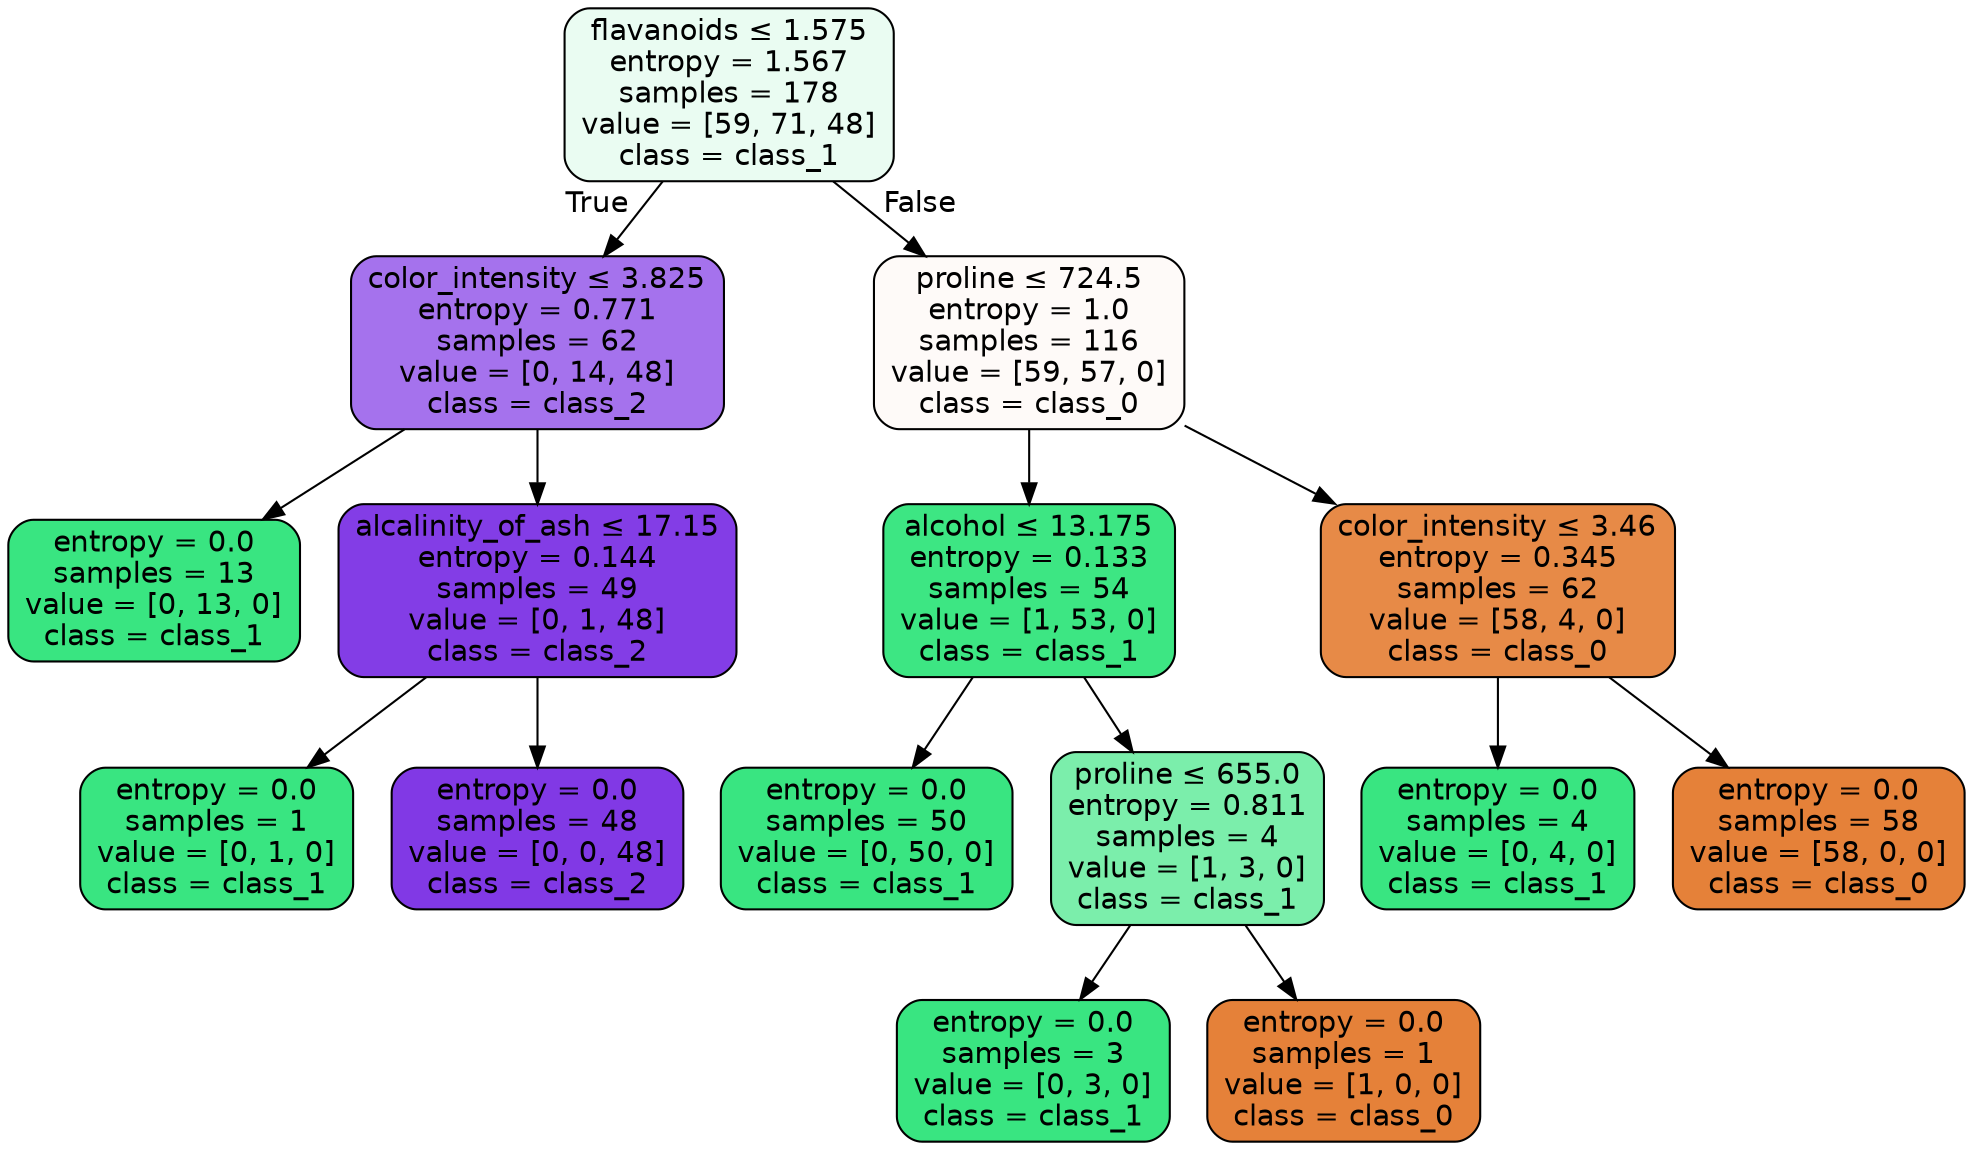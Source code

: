 digraph Tree {
node [shape=box, style="filled, rounded", color="black", fontname=helvetica] ;
edge [fontname=helvetica] ;
0 [label=<flavanoids &le; 1.575<br/>entropy = 1.567<br/>samples = 178<br/>value = [59, 71, 48]<br/>class = class_1>, fillcolor="#39e5811a"] ;
1 [label=<color_intensity &le; 3.825<br/>entropy = 0.771<br/>samples = 62<br/>value = [0, 14, 48]<br/>class = class_2>, fillcolor="#8139e5b5"] ;
0 -> 1 [labeldistance=2.5, labelangle=45, headlabel="True"] ;
2 [label=<entropy = 0.0<br/>samples = 13<br/>value = [0, 13, 0]<br/>class = class_1>, fillcolor="#39e581ff"] ;
1 -> 2 ;
3 [label=<alcalinity_of_ash &le; 17.15<br/>entropy = 0.144<br/>samples = 49<br/>value = [0, 1, 48]<br/>class = class_2>, fillcolor="#8139e5fa"] ;
1 -> 3 ;
4 [label=<entropy = 0.0<br/>samples = 1<br/>value = [0, 1, 0]<br/>class = class_1>, fillcolor="#39e581ff"] ;
3 -> 4 ;
5 [label=<entropy = 0.0<br/>samples = 48<br/>value = [0, 0, 48]<br/>class = class_2>, fillcolor="#8139e5ff"] ;
3 -> 5 ;
6 [label=<proline &le; 724.5<br/>entropy = 1.0<br/>samples = 116<br/>value = [59, 57, 0]<br/>class = class_0>, fillcolor="#e5813909"] ;
0 -> 6 [labeldistance=2.5, labelangle=-45, headlabel="False"] ;
7 [label=<alcohol &le; 13.175<br/>entropy = 0.133<br/>samples = 54<br/>value = [1, 53, 0]<br/>class = class_1>, fillcolor="#39e581fa"] ;
6 -> 7 ;
8 [label=<entropy = 0.0<br/>samples = 50<br/>value = [0, 50, 0]<br/>class = class_1>, fillcolor="#39e581ff"] ;
7 -> 8 ;
9 [label=<proline &le; 655.0<br/>entropy = 0.811<br/>samples = 4<br/>value = [1, 3, 0]<br/>class = class_1>, fillcolor="#39e581aa"] ;
7 -> 9 ;
10 [label=<entropy = 0.0<br/>samples = 3<br/>value = [0, 3, 0]<br/>class = class_1>, fillcolor="#39e581ff"] ;
9 -> 10 ;
11 [label=<entropy = 0.0<br/>samples = 1<br/>value = [1, 0, 0]<br/>class = class_0>, fillcolor="#e58139ff"] ;
9 -> 11 ;
12 [label=<color_intensity &le; 3.46<br/>entropy = 0.345<br/>samples = 62<br/>value = [58, 4, 0]<br/>class = class_0>, fillcolor="#e58139ed"] ;
6 -> 12 ;
13 [label=<entropy = 0.0<br/>samples = 4<br/>value = [0, 4, 0]<br/>class = class_1>, fillcolor="#39e581ff"] ;
12 -> 13 ;
14 [label=<entropy = 0.0<br/>samples = 58<br/>value = [58, 0, 0]<br/>class = class_0>, fillcolor="#e58139ff"] ;
12 -> 14 ;
}